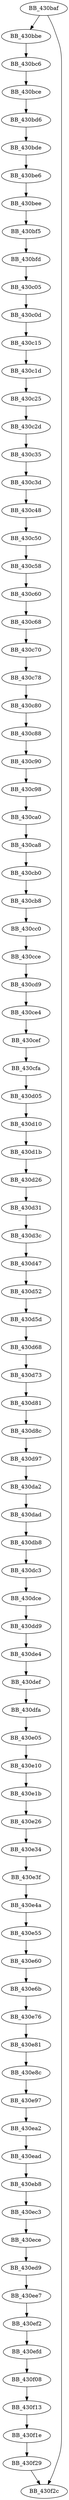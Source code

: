 DiGraph ___free_lc_time{
BB_430baf->BB_430bbe
BB_430baf->BB_430f2c
BB_430bbe->BB_430bc6
BB_430bc6->BB_430bce
BB_430bce->BB_430bd6
BB_430bd6->BB_430bde
BB_430bde->BB_430be6
BB_430be6->BB_430bee
BB_430bee->BB_430bf5
BB_430bf5->BB_430bfd
BB_430bfd->BB_430c05
BB_430c05->BB_430c0d
BB_430c0d->BB_430c15
BB_430c15->BB_430c1d
BB_430c1d->BB_430c25
BB_430c25->BB_430c2d
BB_430c2d->BB_430c35
BB_430c35->BB_430c3d
BB_430c3d->BB_430c48
BB_430c48->BB_430c50
BB_430c50->BB_430c58
BB_430c58->BB_430c60
BB_430c60->BB_430c68
BB_430c68->BB_430c70
BB_430c70->BB_430c78
BB_430c78->BB_430c80
BB_430c80->BB_430c88
BB_430c88->BB_430c90
BB_430c90->BB_430c98
BB_430c98->BB_430ca0
BB_430ca0->BB_430ca8
BB_430ca8->BB_430cb0
BB_430cb0->BB_430cb8
BB_430cb8->BB_430cc0
BB_430cc0->BB_430cce
BB_430cce->BB_430cd9
BB_430cd9->BB_430ce4
BB_430ce4->BB_430cef
BB_430cef->BB_430cfa
BB_430cfa->BB_430d05
BB_430d05->BB_430d10
BB_430d10->BB_430d1b
BB_430d1b->BB_430d26
BB_430d26->BB_430d31
BB_430d31->BB_430d3c
BB_430d3c->BB_430d47
BB_430d47->BB_430d52
BB_430d52->BB_430d5d
BB_430d5d->BB_430d68
BB_430d68->BB_430d73
BB_430d73->BB_430d81
BB_430d81->BB_430d8c
BB_430d8c->BB_430d97
BB_430d97->BB_430da2
BB_430da2->BB_430dad
BB_430dad->BB_430db8
BB_430db8->BB_430dc3
BB_430dc3->BB_430dce
BB_430dce->BB_430dd9
BB_430dd9->BB_430de4
BB_430de4->BB_430def
BB_430def->BB_430dfa
BB_430dfa->BB_430e05
BB_430e05->BB_430e10
BB_430e10->BB_430e1b
BB_430e1b->BB_430e26
BB_430e26->BB_430e34
BB_430e34->BB_430e3f
BB_430e3f->BB_430e4a
BB_430e4a->BB_430e55
BB_430e55->BB_430e60
BB_430e60->BB_430e6b
BB_430e6b->BB_430e76
BB_430e76->BB_430e81
BB_430e81->BB_430e8c
BB_430e8c->BB_430e97
BB_430e97->BB_430ea2
BB_430ea2->BB_430ead
BB_430ead->BB_430eb8
BB_430eb8->BB_430ec3
BB_430ec3->BB_430ece
BB_430ece->BB_430ed9
BB_430ed9->BB_430ee7
BB_430ee7->BB_430ef2
BB_430ef2->BB_430efd
BB_430efd->BB_430f08
BB_430f08->BB_430f13
BB_430f13->BB_430f1e
BB_430f1e->BB_430f29
BB_430f29->BB_430f2c
}
